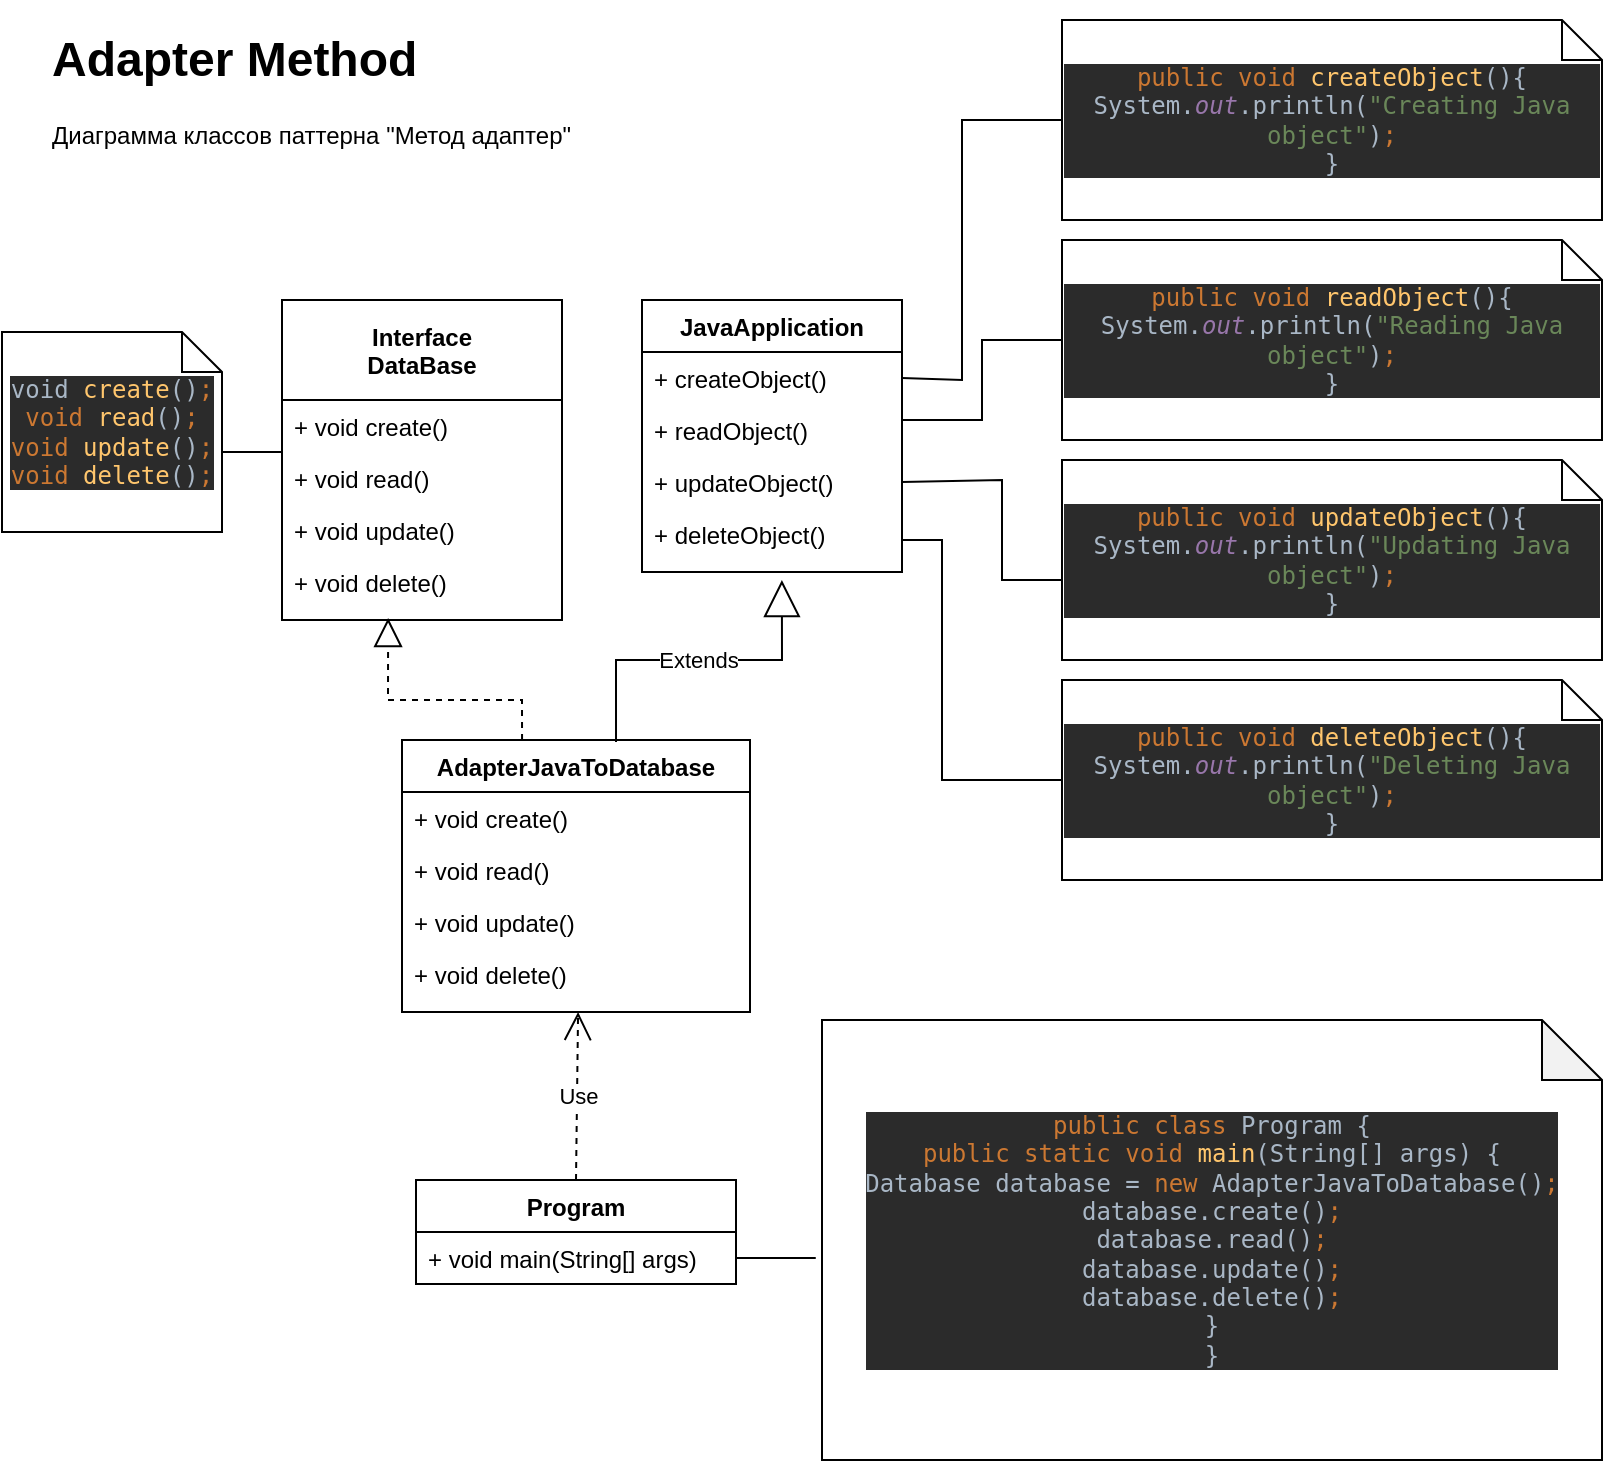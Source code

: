 <mxfile version="22.0.3" type="device">
  <diagram name="Страница — 1" id="Jgajazlyqc_p2zB15pUA">
    <mxGraphModel dx="1098" dy="828" grid="1" gridSize="10" guides="1" tooltips="1" connect="1" arrows="1" fold="1" page="1" pageScale="1" pageWidth="827" pageHeight="1169" math="0" shadow="0">
      <root>
        <mxCell id="0" />
        <mxCell id="1" parent="0" />
        <mxCell id="VWOWd641OQ4nVVWa5_6E-1" value="&lt;h1&gt;Adapter Method&lt;/h1&gt;&lt;p&gt;Диаграмма классов паттерна &quot;Mетод адаптер&quot;&lt;/p&gt;" style="text;html=1;strokeColor=none;fillColor=none;spacing=5;spacingTop=-20;whiteSpace=wrap;overflow=hidden;rounded=0;" vertex="1" parent="1">
          <mxGeometry x="30" y="20" width="290" height="70" as="geometry" />
        </mxCell>
        <mxCell id="VWOWd641OQ4nVVWa5_6E-2" value="Interface&#xa;DataBase" style="swimlane;fontStyle=1;childLayout=stackLayout;horizontal=1;startSize=50;fillColor=none;horizontalStack=0;resizeParent=1;resizeParentMax=0;resizeLast=0;collapsible=1;marginBottom=0;" vertex="1" parent="1">
          <mxGeometry x="150" y="160" width="140" height="160" as="geometry" />
        </mxCell>
        <mxCell id="VWOWd641OQ4nVVWa5_6E-3" value="+ void create()" style="text;strokeColor=none;fillColor=none;align=left;verticalAlign=top;spacingLeft=4;spacingRight=4;overflow=hidden;rotatable=0;points=[[0,0.5],[1,0.5]];portConstraint=eastwest;" vertex="1" parent="VWOWd641OQ4nVVWa5_6E-2">
          <mxGeometry y="50" width="140" height="26" as="geometry" />
        </mxCell>
        <mxCell id="VWOWd641OQ4nVVWa5_6E-4" value="+ void read()" style="text;strokeColor=none;fillColor=none;align=left;verticalAlign=top;spacingLeft=4;spacingRight=4;overflow=hidden;rotatable=0;points=[[0,0.5],[1,0.5]];portConstraint=eastwest;" vertex="1" parent="VWOWd641OQ4nVVWa5_6E-2">
          <mxGeometry y="76" width="140" height="26" as="geometry" />
        </mxCell>
        <mxCell id="VWOWd641OQ4nVVWa5_6E-19" value="+ void update()" style="text;strokeColor=none;fillColor=none;align=left;verticalAlign=top;spacingLeft=4;spacingRight=4;overflow=hidden;rotatable=0;points=[[0,0.5],[1,0.5]];portConstraint=eastwest;whiteSpace=wrap;html=1;" vertex="1" parent="VWOWd641OQ4nVVWa5_6E-2">
          <mxGeometry y="102" width="140" height="26" as="geometry" />
        </mxCell>
        <mxCell id="VWOWd641OQ4nVVWa5_6E-5" value="+ void delete()" style="text;strokeColor=none;fillColor=none;align=left;verticalAlign=top;spacingLeft=4;spacingRight=4;overflow=hidden;rotatable=0;points=[[0,0.5],[1,0.5]];portConstraint=eastwest;" vertex="1" parent="VWOWd641OQ4nVVWa5_6E-2">
          <mxGeometry y="128" width="140" height="32" as="geometry" />
        </mxCell>
        <mxCell id="VWOWd641OQ4nVVWa5_6E-6" value="JavaApplication" style="swimlane;fontStyle=1;childLayout=stackLayout;horizontal=1;startSize=26;fillColor=none;horizontalStack=0;resizeParent=1;resizeParentMax=0;resizeLast=0;collapsible=1;marginBottom=0;" vertex="1" parent="1">
          <mxGeometry x="330" y="160" width="130" height="136" as="geometry" />
        </mxCell>
        <mxCell id="VWOWd641OQ4nVVWa5_6E-7" value="+ createObject()" style="text;strokeColor=none;fillColor=none;align=left;verticalAlign=top;spacingLeft=4;spacingRight=4;overflow=hidden;rotatable=0;points=[[0,0.5],[1,0.5]];portConstraint=eastwest;" vertex="1" parent="VWOWd641OQ4nVVWa5_6E-6">
          <mxGeometry y="26" width="130" height="26" as="geometry" />
        </mxCell>
        <mxCell id="VWOWd641OQ4nVVWa5_6E-8" value="+ readObject()" style="text;strokeColor=none;fillColor=none;align=left;verticalAlign=top;spacingLeft=4;spacingRight=4;overflow=hidden;rotatable=0;points=[[0,0.5],[1,0.5]];portConstraint=eastwest;" vertex="1" parent="VWOWd641OQ4nVVWa5_6E-6">
          <mxGeometry y="52" width="130" height="26" as="geometry" />
        </mxCell>
        <mxCell id="VWOWd641OQ4nVVWa5_6E-22" value="+ updateObject()&lt;span style=&quot;background-color: rgb(43, 43, 43); color: rgb(169, 183, 198); font-family: &amp;quot;JetBrains Mono&amp;quot;, monospace;&quot;&gt;&lt;br&gt;&lt;br&gt;&lt;/span&gt;" style="text;strokeColor=none;fillColor=none;align=left;verticalAlign=top;spacingLeft=4;spacingRight=4;overflow=hidden;rotatable=0;points=[[0,0.5],[1,0.5]];portConstraint=eastwest;whiteSpace=wrap;html=1;" vertex="1" parent="VWOWd641OQ4nVVWa5_6E-6">
          <mxGeometry y="78" width="130" height="26" as="geometry" />
        </mxCell>
        <mxCell id="VWOWd641OQ4nVVWa5_6E-9" value="+ deleteObject()" style="text;strokeColor=none;fillColor=none;align=left;verticalAlign=top;spacingLeft=4;spacingRight=4;overflow=hidden;rotatable=0;points=[[0,0.5],[1,0.5]];portConstraint=eastwest;" vertex="1" parent="VWOWd641OQ4nVVWa5_6E-6">
          <mxGeometry y="104" width="130" height="32" as="geometry" />
        </mxCell>
        <mxCell id="VWOWd641OQ4nVVWa5_6E-10" value="AdapterJavaToDatabase" style="swimlane;fontStyle=1;childLayout=stackLayout;horizontal=1;startSize=26;fillColor=none;horizontalStack=0;resizeParent=1;resizeParentMax=0;resizeLast=0;collapsible=1;marginBottom=0;" vertex="1" parent="1">
          <mxGeometry x="210" y="380" width="174" height="136" as="geometry" />
        </mxCell>
        <mxCell id="VWOWd641OQ4nVVWa5_6E-23" value="+ void create()" style="text;strokeColor=none;fillColor=none;align=left;verticalAlign=top;spacingLeft=4;spacingRight=4;overflow=hidden;rotatable=0;points=[[0,0.5],[1,0.5]];portConstraint=eastwest;" vertex="1" parent="VWOWd641OQ4nVVWa5_6E-10">
          <mxGeometry y="26" width="174" height="26" as="geometry" />
        </mxCell>
        <mxCell id="VWOWd641OQ4nVVWa5_6E-24" value="+ void read()" style="text;strokeColor=none;fillColor=none;align=left;verticalAlign=top;spacingLeft=4;spacingRight=4;overflow=hidden;rotatable=0;points=[[0,0.5],[1,0.5]];portConstraint=eastwest;" vertex="1" parent="VWOWd641OQ4nVVWa5_6E-10">
          <mxGeometry y="52" width="174" height="26" as="geometry" />
        </mxCell>
        <mxCell id="VWOWd641OQ4nVVWa5_6E-25" value="+ void update()" style="text;strokeColor=none;fillColor=none;align=left;verticalAlign=top;spacingLeft=4;spacingRight=4;overflow=hidden;rotatable=0;points=[[0,0.5],[1,0.5]];portConstraint=eastwest;whiteSpace=wrap;html=1;" vertex="1" parent="VWOWd641OQ4nVVWa5_6E-10">
          <mxGeometry y="78" width="174" height="26" as="geometry" />
        </mxCell>
        <mxCell id="VWOWd641OQ4nVVWa5_6E-26" value="+ void delete()" style="text;strokeColor=none;fillColor=none;align=left;verticalAlign=top;spacingLeft=4;spacingRight=4;overflow=hidden;rotatable=0;points=[[0,0.5],[1,0.5]];portConstraint=eastwest;" vertex="1" parent="VWOWd641OQ4nVVWa5_6E-10">
          <mxGeometry y="104" width="174" height="32" as="geometry" />
        </mxCell>
        <mxCell id="VWOWd641OQ4nVVWa5_6E-14" value="Program" style="swimlane;fontStyle=1;childLayout=stackLayout;horizontal=1;startSize=26;fillColor=none;horizontalStack=0;resizeParent=1;resizeParentMax=0;resizeLast=0;collapsible=1;marginBottom=0;" vertex="1" parent="1">
          <mxGeometry x="217" y="600" width="160" height="52" as="geometry" />
        </mxCell>
        <mxCell id="VWOWd641OQ4nVVWa5_6E-15" value="+ void main(String[] args)" style="text;strokeColor=none;fillColor=none;align=left;verticalAlign=top;spacingLeft=4;spacingRight=4;overflow=hidden;rotatable=0;points=[[0,0.5],[1,0.5]];portConstraint=eastwest;" vertex="1" parent="VWOWd641OQ4nVVWa5_6E-14">
          <mxGeometry y="26" width="160" height="26" as="geometry" />
        </mxCell>
        <mxCell id="VWOWd641OQ4nVVWa5_6E-28" value="&lt;div style=&quot;background-color: rgb(43, 43, 43); color: rgb(169, 183, 198); font-family: &amp;quot;JetBrains Mono&amp;quot;, monospace;&quot;&gt;void &lt;span style=&quot;color:#ffc66d;&quot;&gt;create&lt;/span&gt;()&lt;span style=&quot;color:#cc7832;&quot;&gt;;&lt;br&gt;&lt;/span&gt;&lt;span style=&quot;color:#cc7832;&quot;&gt;void &lt;/span&gt;&lt;span style=&quot;color:#ffc66d;&quot;&gt;read&lt;/span&gt;()&lt;span style=&quot;color:#cc7832;&quot;&gt;;&lt;br&gt;&lt;/span&gt;&lt;span style=&quot;color:#cc7832;&quot;&gt;void &lt;/span&gt;&lt;span style=&quot;color:#ffc66d;&quot;&gt;update&lt;/span&gt;()&lt;span style=&quot;color:#cc7832;&quot;&gt;;&lt;br&gt;&lt;/span&gt;&lt;span style=&quot;color:#cc7832;&quot;&gt;void &lt;/span&gt;&lt;span style=&quot;color:#ffc66d;&quot;&gt;delete&lt;/span&gt;()&lt;span style=&quot;color:#cc7832;&quot;&gt;;&lt;/span&gt;&lt;/div&gt;" style="shape=note;size=20;whiteSpace=wrap;html=1;" vertex="1" parent="1">
          <mxGeometry x="10" y="176" width="110" height="100" as="geometry" />
        </mxCell>
        <mxCell id="VWOWd641OQ4nVVWa5_6E-29" value="&lt;div style=&quot;background-color: rgb(43, 43, 43); color: rgb(169, 183, 198); font-family: &amp;quot;JetBrains Mono&amp;quot;, monospace;&quot;&gt;&lt;span style=&quot;color:#cc7832;&quot;&gt;public void &lt;/span&gt;&lt;span style=&quot;color:#ffc66d;&quot;&gt;createObject&lt;/span&gt;(){&lt;br&gt;    System.&lt;span style=&quot;color:#9876aa;font-style:italic;&quot;&gt;out&lt;/span&gt;.println(&lt;span style=&quot;color:#6a8759;&quot;&gt;&quot;Creating Java object&quot;&lt;/span&gt;)&lt;span style=&quot;color:#cc7832;&quot;&gt;;&lt;br&gt;&lt;/span&gt;}&lt;/div&gt;" style="shape=note;size=20;whiteSpace=wrap;html=1;" vertex="1" parent="1">
          <mxGeometry x="540" y="20" width="270" height="100" as="geometry" />
        </mxCell>
        <mxCell id="VWOWd641OQ4nVVWa5_6E-30" value="&lt;div style=&quot;background-color: rgb(43, 43, 43); color: rgb(169, 183, 198); font-family: &amp;quot;JetBrains Mono&amp;quot;, monospace;&quot;&gt;&lt;span style=&quot;color:#cc7832;&quot;&gt;public void &lt;/span&gt;&lt;span style=&quot;color:#ffc66d;&quot;&gt;readObject&lt;/span&gt;(){&lt;br&gt;    System.&lt;span style=&quot;color:#9876aa;font-style:italic;&quot;&gt;out&lt;/span&gt;.println(&lt;span style=&quot;color:#6a8759;&quot;&gt;&quot;Reading Java object&quot;&lt;/span&gt;)&lt;span style=&quot;color:#cc7832;&quot;&gt;;&lt;br&gt;&lt;/span&gt;}&lt;/div&gt;" style="shape=note;size=20;whiteSpace=wrap;html=1;" vertex="1" parent="1">
          <mxGeometry x="540" y="130" width="270" height="100" as="geometry" />
        </mxCell>
        <mxCell id="VWOWd641OQ4nVVWa5_6E-31" value="&lt;div style=&quot;background-color: rgb(43, 43, 43); color: rgb(169, 183, 198); font-family: &amp;quot;JetBrains Mono&amp;quot;, monospace;&quot;&gt;&lt;span style=&quot;color:#cc7832;&quot;&gt;public void &lt;/span&gt;&lt;span style=&quot;color:#ffc66d;&quot;&gt;updateObject&lt;/span&gt;(){&lt;br&gt;    System.&lt;span style=&quot;color:#9876aa;font-style:italic;&quot;&gt;out&lt;/span&gt;.println(&lt;span style=&quot;color:#6a8759;&quot;&gt;&quot;Updating Java object&quot;&lt;/span&gt;)&lt;span style=&quot;color:#cc7832;&quot;&gt;;&lt;br&gt;&lt;/span&gt;}&lt;/div&gt;" style="shape=note;size=20;whiteSpace=wrap;html=1;" vertex="1" parent="1">
          <mxGeometry x="540" y="240" width="270" height="100" as="geometry" />
        </mxCell>
        <mxCell id="VWOWd641OQ4nVVWa5_6E-32" value="&lt;div style=&quot;background-color: rgb(43, 43, 43); color: rgb(169, 183, 198); font-family: &amp;quot;JetBrains Mono&amp;quot;, monospace;&quot;&gt;&lt;span style=&quot;color:#cc7832;&quot;&gt;public void &lt;/span&gt;&lt;span style=&quot;color:#ffc66d;&quot;&gt;deleteObject&lt;/span&gt;(){&lt;br&gt;    System.&lt;span style=&quot;color:#9876aa;font-style:italic;&quot;&gt;out&lt;/span&gt;.println(&lt;span style=&quot;color:#6a8759;&quot;&gt;&quot;Deleting Java object&quot;&lt;/span&gt;)&lt;span style=&quot;color:#cc7832;&quot;&gt;;&lt;br&gt;&lt;/span&gt;}&lt;/div&gt;" style="shape=note;size=20;whiteSpace=wrap;html=1;" vertex="1" parent="1">
          <mxGeometry x="540" y="350" width="270" height="100" as="geometry" />
        </mxCell>
        <mxCell id="VWOWd641OQ4nVVWa5_6E-33" value="" style="endArrow=none;html=1;rounded=0;exitX=1;exitY=0.5;exitDx=0;exitDy=0;" edge="1" parent="1" source="VWOWd641OQ4nVVWa5_6E-7">
          <mxGeometry width="50" height="50" relative="1" as="geometry">
            <mxPoint x="630" y="120" as="sourcePoint" />
            <mxPoint x="540" y="70" as="targetPoint" />
            <Array as="points">
              <mxPoint x="490" y="200" />
              <mxPoint x="490" y="70" />
            </Array>
          </mxGeometry>
        </mxCell>
        <mxCell id="VWOWd641OQ4nVVWa5_6E-34" value="" style="endArrow=none;html=1;rounded=0;entryX=0;entryY=0.5;entryDx=0;entryDy=0;entryPerimeter=0;" edge="1" parent="1" target="VWOWd641OQ4nVVWa5_6E-30">
          <mxGeometry width="50" height="50" relative="1" as="geometry">
            <mxPoint x="460" y="220" as="sourcePoint" />
            <mxPoint x="530" y="180" as="targetPoint" />
            <Array as="points">
              <mxPoint x="500" y="220" />
              <mxPoint x="500" y="180" />
            </Array>
          </mxGeometry>
        </mxCell>
        <mxCell id="VWOWd641OQ4nVVWa5_6E-35" value="" style="endArrow=none;html=1;rounded=0;exitX=1;exitY=0.5;exitDx=0;exitDy=0;" edge="1" parent="1" source="VWOWd641OQ4nVVWa5_6E-22">
          <mxGeometry width="50" height="50" relative="1" as="geometry">
            <mxPoint x="390" y="440" as="sourcePoint" />
            <mxPoint x="540" y="300" as="targetPoint" />
            <Array as="points">
              <mxPoint x="510" y="250" />
              <mxPoint x="510" y="300" />
            </Array>
          </mxGeometry>
        </mxCell>
        <mxCell id="VWOWd641OQ4nVVWa5_6E-36" value="" style="endArrow=none;html=1;rounded=0;exitX=1;exitY=0.5;exitDx=0;exitDy=0;entryX=0;entryY=0.5;entryDx=0;entryDy=0;entryPerimeter=0;" edge="1" parent="1" source="VWOWd641OQ4nVVWa5_6E-9" target="VWOWd641OQ4nVVWa5_6E-32">
          <mxGeometry width="50" height="50" relative="1" as="geometry">
            <mxPoint x="390" y="440" as="sourcePoint" />
            <mxPoint x="530" y="400" as="targetPoint" />
            <Array as="points">
              <mxPoint x="480" y="280" />
              <mxPoint x="480" y="400" />
            </Array>
          </mxGeometry>
        </mxCell>
        <mxCell id="VWOWd641OQ4nVVWa5_6E-37" style="edgeStyle=orthogonalEdgeStyle;rounded=0;orthogonalLoop=1;jettySize=auto;html=1;exitX=0.5;exitY=1;exitDx=0;exitDy=0;exitPerimeter=0;" edge="1" parent="1" source="VWOWd641OQ4nVVWa5_6E-28" target="VWOWd641OQ4nVVWa5_6E-28">
          <mxGeometry relative="1" as="geometry" />
        </mxCell>
        <mxCell id="VWOWd641OQ4nVVWa5_6E-38" value="Extends" style="endArrow=block;endSize=16;endFill=0;html=1;rounded=0;entryX=0.538;entryY=1.125;entryDx=0;entryDy=0;entryPerimeter=0;exitX=0.615;exitY=0.007;exitDx=0;exitDy=0;exitPerimeter=0;" edge="1" parent="1" source="VWOWd641OQ4nVVWa5_6E-10" target="VWOWd641OQ4nVVWa5_6E-9">
          <mxGeometry width="160" relative="1" as="geometry">
            <mxPoint x="430" y="390" as="sourcePoint" />
            <mxPoint x="520" y="300" as="targetPoint" />
            <Array as="points">
              <mxPoint x="317" y="340" />
              <mxPoint x="400" y="340" />
            </Array>
          </mxGeometry>
        </mxCell>
        <mxCell id="VWOWd641OQ4nVVWa5_6E-40" value="" style="endArrow=block;dashed=1;endFill=0;endSize=12;html=1;rounded=0;entryX=0.379;entryY=0.969;entryDx=0;entryDy=0;entryPerimeter=0;exitX=0.345;exitY=0;exitDx=0;exitDy=0;exitPerimeter=0;" edge="1" parent="1" source="VWOWd641OQ4nVVWa5_6E-10" target="VWOWd641OQ4nVVWa5_6E-5">
          <mxGeometry width="160" relative="1" as="geometry">
            <mxPoint x="330" y="420" as="sourcePoint" />
            <mxPoint x="490" y="420" as="targetPoint" />
            <Array as="points">
              <mxPoint x="270" y="360" />
              <mxPoint x="203" y="360" />
            </Array>
          </mxGeometry>
        </mxCell>
        <mxCell id="VWOWd641OQ4nVVWa5_6E-41" value="Use" style="endArrow=open;endSize=12;dashed=1;html=1;rounded=0;entryX=0.506;entryY=1;entryDx=0;entryDy=0;entryPerimeter=0;exitX=0.5;exitY=0;exitDx=0;exitDy=0;" edge="1" parent="1" source="VWOWd641OQ4nVVWa5_6E-14" target="VWOWd641OQ4nVVWa5_6E-26">
          <mxGeometry width="160" relative="1" as="geometry">
            <mxPoint x="330" y="400" as="sourcePoint" />
            <mxPoint x="490" y="400" as="targetPoint" />
          </mxGeometry>
        </mxCell>
        <mxCell id="VWOWd641OQ4nVVWa5_6E-42" value="" style="endArrow=none;html=1;rounded=0;exitX=0;exitY=0;exitDx=110;exitDy=60;exitPerimeter=0;entryX=0;entryY=1;entryDx=0;entryDy=0;entryPerimeter=0;" edge="1" parent="1" source="VWOWd641OQ4nVVWa5_6E-28" target="VWOWd641OQ4nVVWa5_6E-3">
          <mxGeometry width="50" height="50" relative="1" as="geometry">
            <mxPoint x="390" y="420" as="sourcePoint" />
            <mxPoint x="440" y="370" as="targetPoint" />
          </mxGeometry>
        </mxCell>
        <mxCell id="VWOWd641OQ4nVVWa5_6E-51" value="&lt;div style=&quot;background-color: rgb(43, 43, 43); color: rgb(169, 183, 198); font-family: &amp;quot;JetBrains Mono&amp;quot;, monospace;&quot;&gt;&lt;span style=&quot;color:#cc7832;&quot;&gt;public class &lt;/span&gt;Program {&lt;br&gt;    &lt;span style=&quot;color:#cc7832;&quot;&gt;public static void &lt;/span&gt;&lt;span style=&quot;color:#ffc66d;&quot;&gt;main&lt;/span&gt;(String[] args) {&lt;br&gt;        Database database = &lt;span style=&quot;color:#cc7832;&quot;&gt;new &lt;/span&gt;AdapterJavaToDatabase()&lt;span style=&quot;color:#cc7832;&quot;&gt;;&lt;br&gt;&lt;/span&gt;&lt;span style=&quot;color:#cc7832;&quot;&gt;        &lt;/span&gt;database.create()&lt;span style=&quot;color:#cc7832;&quot;&gt;;&lt;br&gt;&lt;/span&gt;&lt;span style=&quot;color:#cc7832;&quot;&gt;        &lt;/span&gt;database.read()&lt;span style=&quot;color:#cc7832;&quot;&gt;;&lt;br&gt;&lt;/span&gt;&lt;span style=&quot;color:#cc7832;&quot;&gt;        &lt;/span&gt;database.update()&lt;span style=&quot;color:#cc7832;&quot;&gt;;&lt;br&gt;&lt;/span&gt;&lt;span style=&quot;color:#cc7832;&quot;&gt;        &lt;/span&gt;database.delete()&lt;span style=&quot;color:#cc7832;&quot;&gt;;&lt;br&gt;&lt;/span&gt;&lt;span style=&quot;color:#cc7832;&quot;&gt;    &lt;/span&gt;}&lt;br&gt;}&lt;/div&gt;" style="shape=note;whiteSpace=wrap;html=1;backgroundOutline=1;darkOpacity=0.05;" vertex="1" parent="1">
          <mxGeometry x="420" y="520" width="390" height="220" as="geometry" />
        </mxCell>
        <mxCell id="VWOWd641OQ4nVVWa5_6E-54" value="" style="endArrow=none;html=1;rounded=0;exitX=1;exitY=0.5;exitDx=0;exitDy=0;entryX=-0.008;entryY=0.541;entryDx=0;entryDy=0;entryPerimeter=0;" edge="1" parent="1" source="VWOWd641OQ4nVVWa5_6E-15" target="VWOWd641OQ4nVVWa5_6E-51">
          <mxGeometry width="50" height="50" relative="1" as="geometry">
            <mxPoint x="530" y="390" as="sourcePoint" />
            <mxPoint x="580" y="340" as="targetPoint" />
          </mxGeometry>
        </mxCell>
      </root>
    </mxGraphModel>
  </diagram>
</mxfile>
